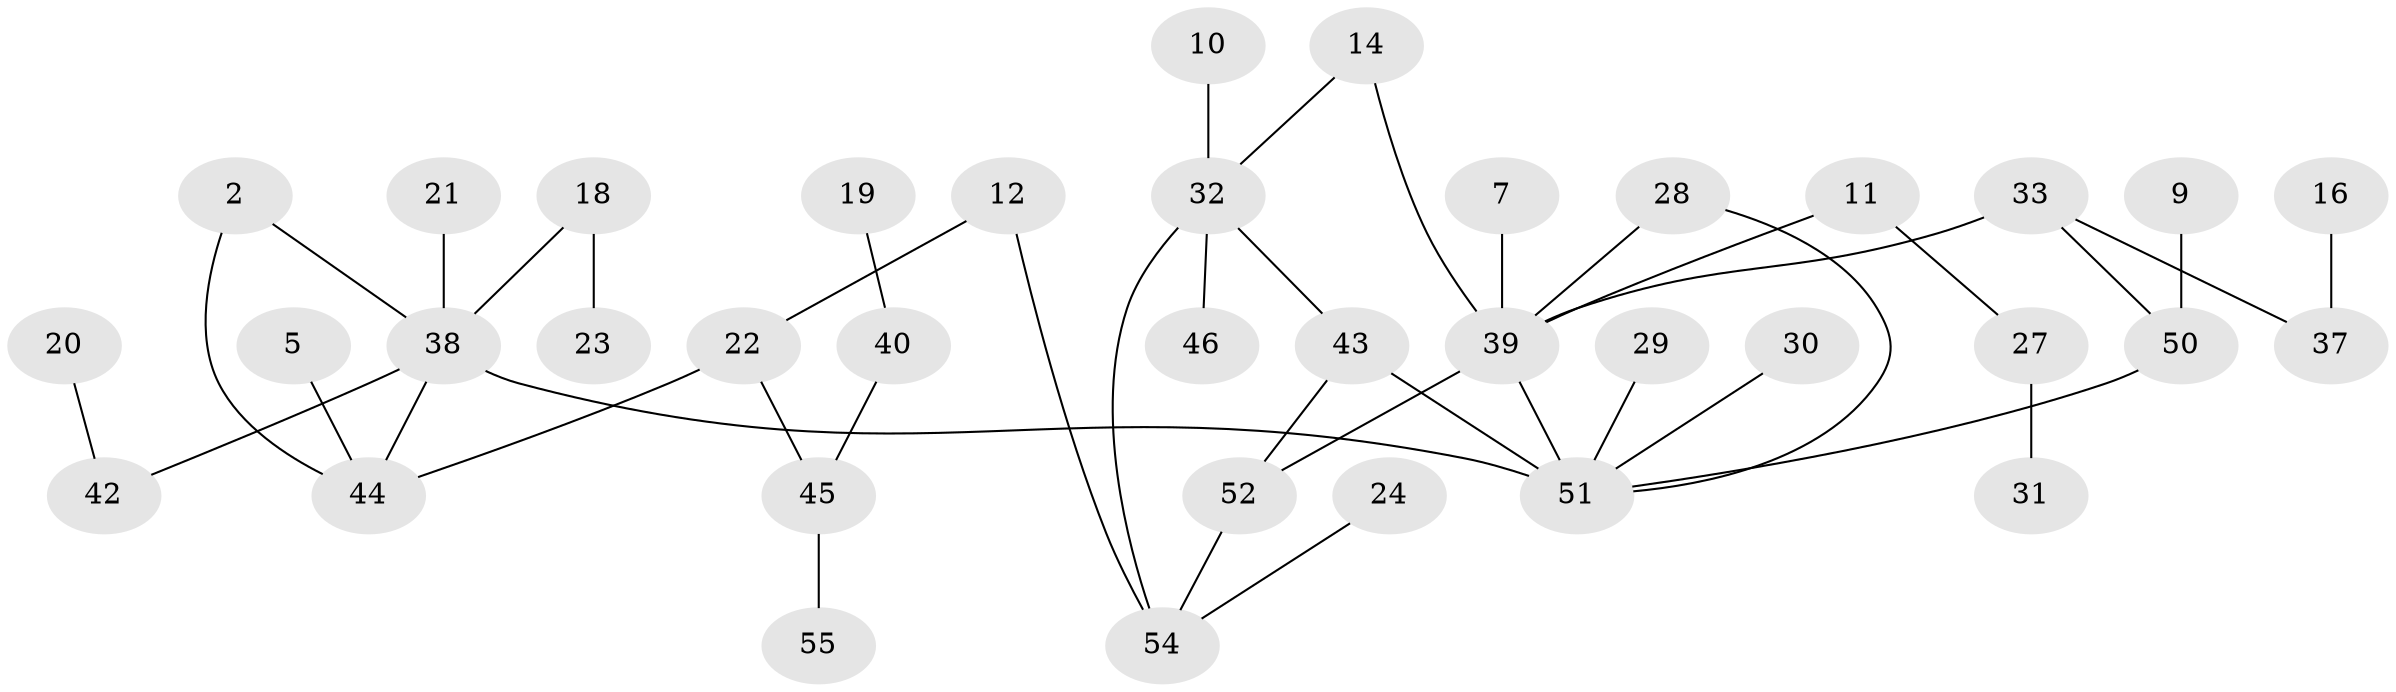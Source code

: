 // original degree distribution, {4: 0.07339449541284404, 0: 0.12844036697247707, 1: 0.3394495412844037, 2: 0.23853211009174313, 3: 0.1834862385321101, 5: 0.027522935779816515, 6: 0.009174311926605505}
// Generated by graph-tools (version 1.1) at 2025/49/03/09/25 03:49:13]
// undirected, 37 vertices, 43 edges
graph export_dot {
graph [start="1"]
  node [color=gray90,style=filled];
  2;
  5;
  7;
  9;
  10;
  11;
  12;
  14;
  16;
  18;
  19;
  20;
  21;
  22;
  23;
  24;
  27;
  28;
  29;
  30;
  31;
  32;
  33;
  37;
  38;
  39;
  40;
  42;
  43;
  44;
  45;
  46;
  50;
  51;
  52;
  54;
  55;
  2 -- 38 [weight=1.0];
  2 -- 44 [weight=1.0];
  5 -- 44 [weight=1.0];
  7 -- 39 [weight=1.0];
  9 -- 50 [weight=1.0];
  10 -- 32 [weight=1.0];
  11 -- 27 [weight=1.0];
  11 -- 39 [weight=1.0];
  12 -- 22 [weight=1.0];
  12 -- 54 [weight=1.0];
  14 -- 32 [weight=1.0];
  14 -- 39 [weight=1.0];
  16 -- 37 [weight=1.0];
  18 -- 23 [weight=1.0];
  18 -- 38 [weight=1.0];
  19 -- 40 [weight=1.0];
  20 -- 42 [weight=1.0];
  21 -- 38 [weight=1.0];
  22 -- 44 [weight=1.0];
  22 -- 45 [weight=1.0];
  24 -- 54 [weight=1.0];
  27 -- 31 [weight=1.0];
  28 -- 39 [weight=1.0];
  28 -- 51 [weight=1.0];
  29 -- 51 [weight=1.0];
  30 -- 51 [weight=1.0];
  32 -- 43 [weight=1.0];
  32 -- 46 [weight=1.0];
  32 -- 54 [weight=1.0];
  33 -- 37 [weight=1.0];
  33 -- 39 [weight=1.0];
  33 -- 50 [weight=1.0];
  38 -- 42 [weight=1.0];
  38 -- 44 [weight=1.0];
  38 -- 51 [weight=1.0];
  39 -- 51 [weight=1.0];
  39 -- 52 [weight=1.0];
  40 -- 45 [weight=1.0];
  43 -- 51 [weight=2.0];
  43 -- 52 [weight=1.0];
  45 -- 55 [weight=1.0];
  50 -- 51 [weight=1.0];
  52 -- 54 [weight=1.0];
}
